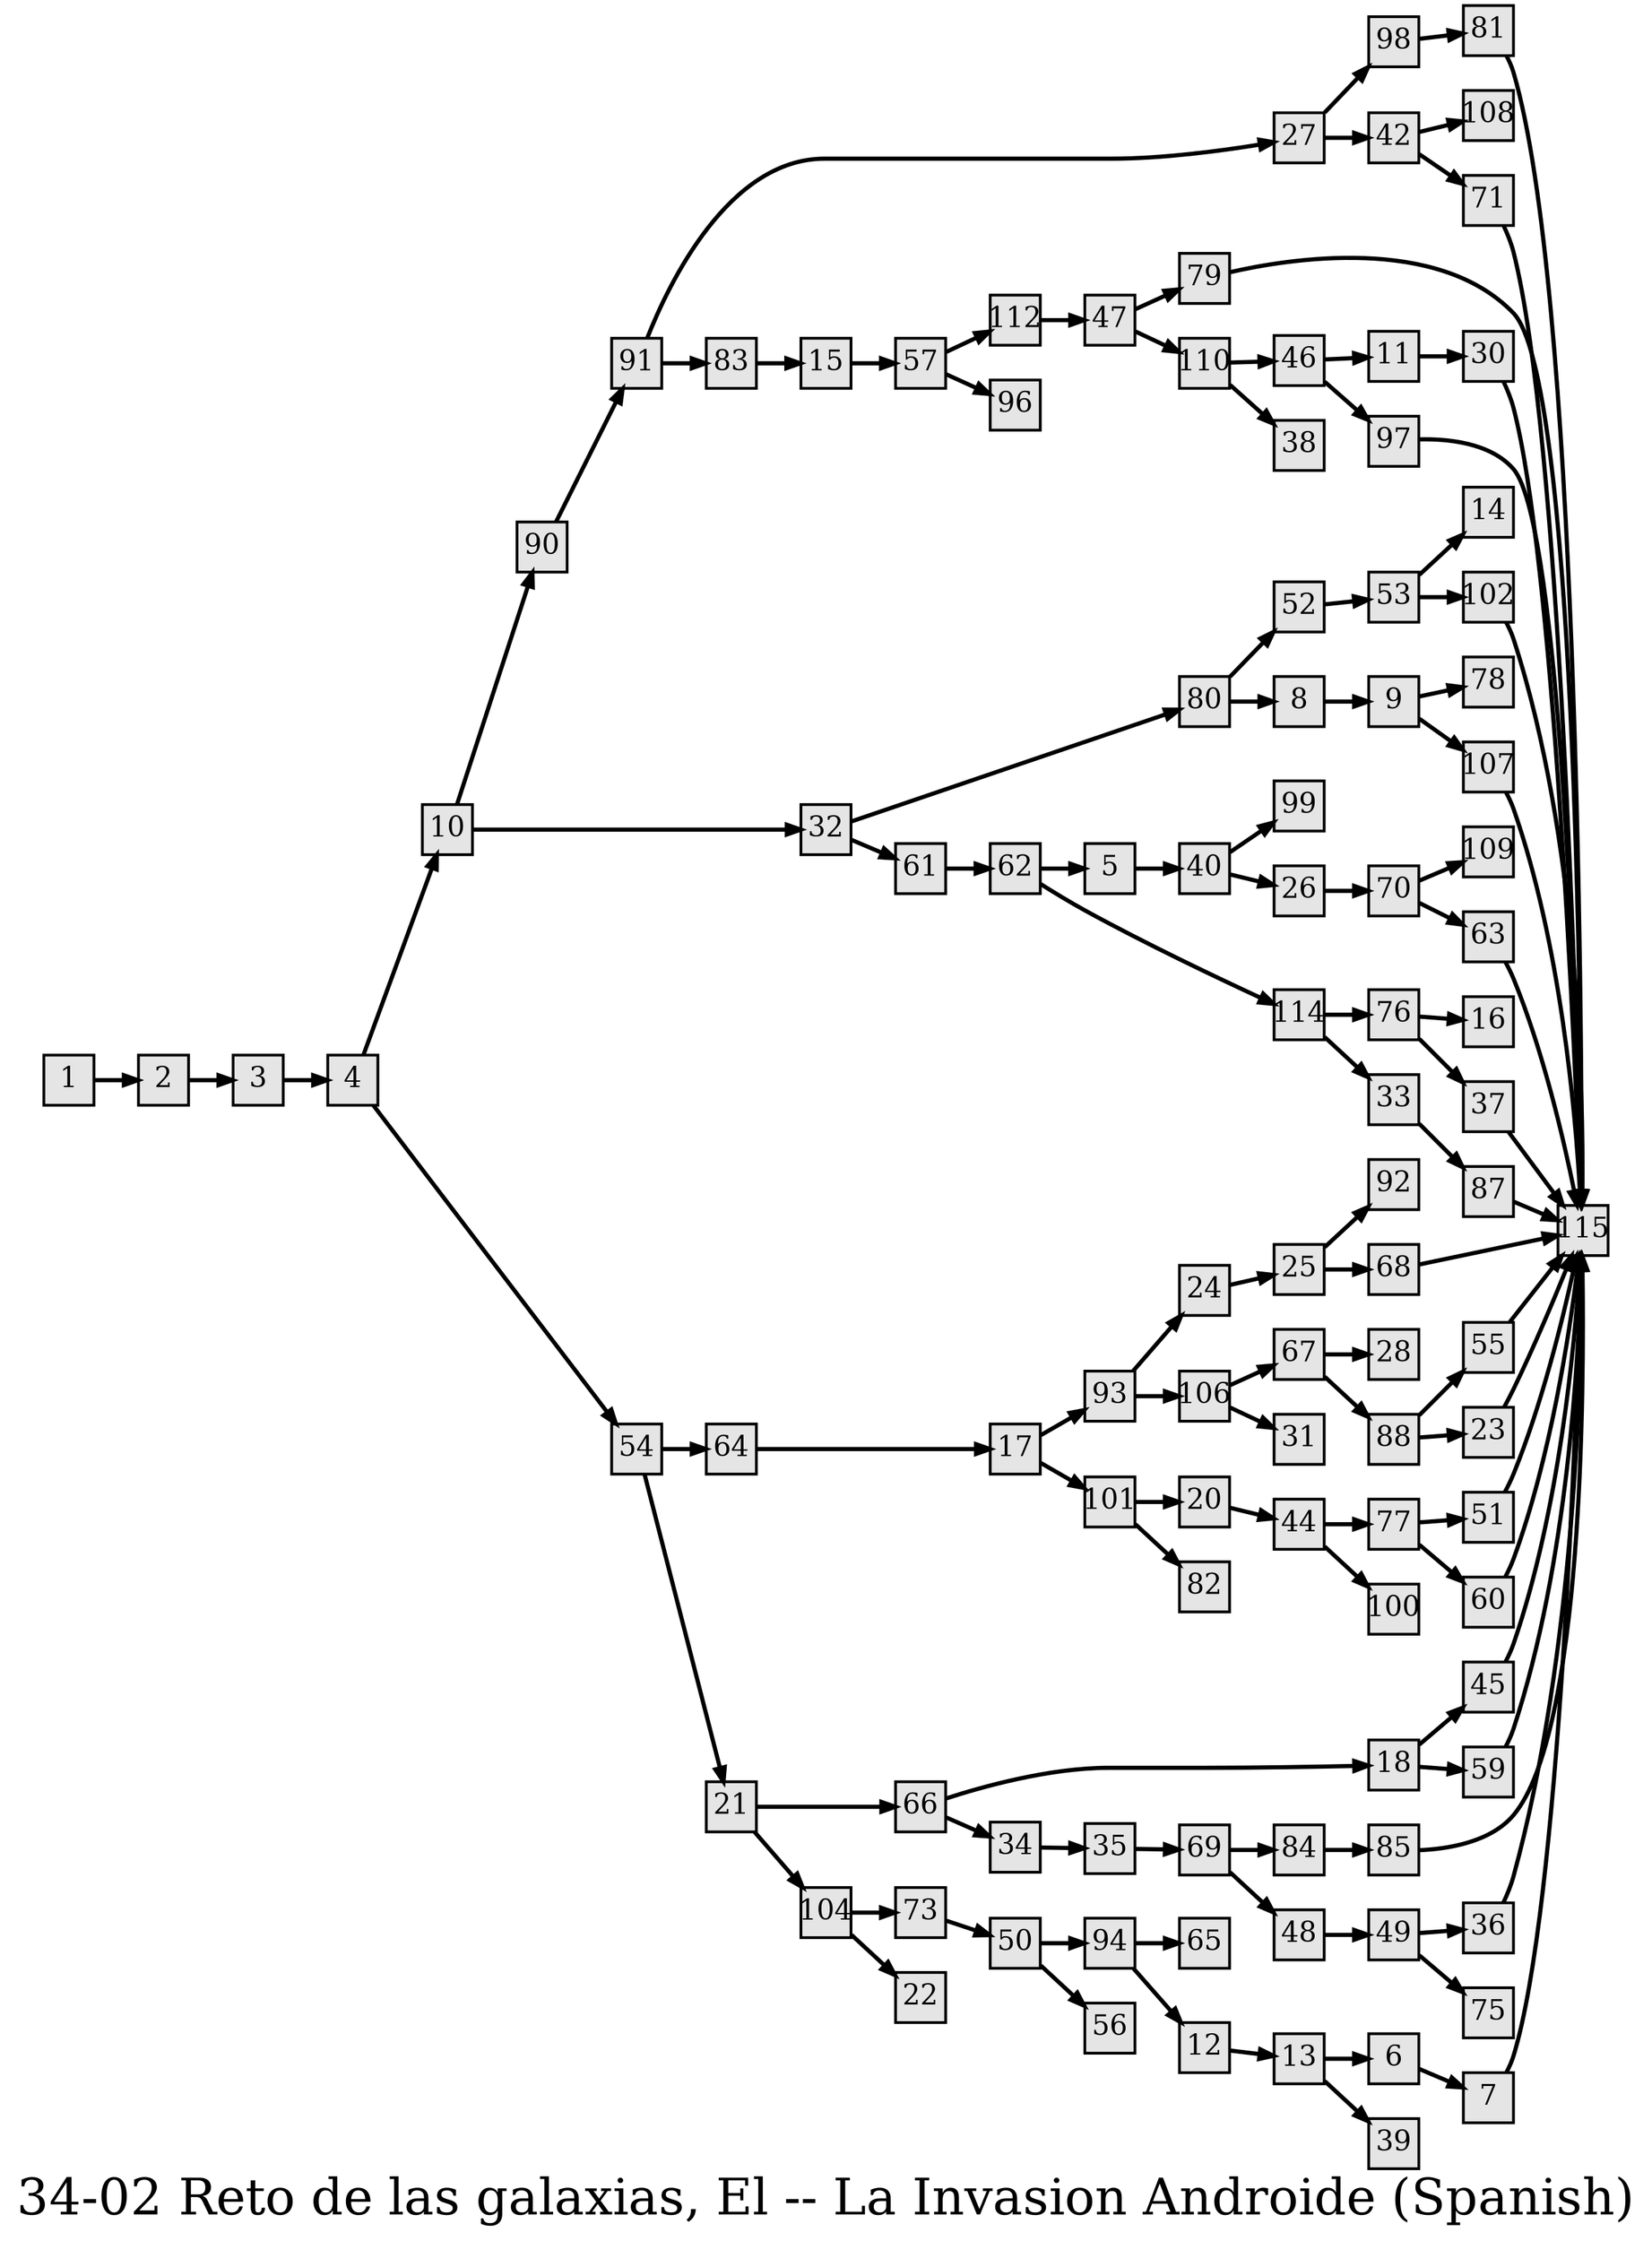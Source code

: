 digraph g{
  graph [ label="34-02 Reto de las galaxias, El -- La Invasion Androide (Spanish)" rankdir=LR, ordering=out, fontsize=36, nodesep="0.35", ranksep="0.45"];
  node  [shape=rect, penwidth=2, fontsize=20, style=filled, fillcolor=grey90, margin="0,0", labelfloat=true, regular=true, fixedsize=true];
  edge  [labelfloat=true, penwidth=3, fontsize=12];
  1 -> 2;
  2 -> 3;
  3 -> 4;
  4 -> 10;
  4 -> 54;
  5 -> 40;
  6 -> 7;
  7 -> 115;
  8 -> 9;
  9 -> 78;
  9 -> 107;
  10 -> 90;
  10 -> 32;
  11 -> 30;
  12 -> 13;
  13 -> 6;
  13 -> 39;
  15 -> 57;
  17 -> 93;
  17 -> 101;
  18 -> 45;
  18 -> 59;
  20 -> 44;
  21 -> 66;
  21 -> 104;
  23 -> 115;
  24 -> 25;
  25 -> 92;
  25 -> 68;
  26 -> 70;
  27 -> 98;
  27 -> 42;
  30 -> 115;
  32 -> 80;
  32 -> 61;
  33 -> 87;
  34 -> 35;
  35 -> 69;
  36 -> 115;
  37 -> 115;
  40 -> 99;
  40 -> 26;
  42 -> 108;
  42 -> 71;
  44 -> 77;
  44 -> 100;
  45 -> 115;
  46 -> 11;
  46 -> 97;
  47 -> 79;
  47 -> 110;
  48 -> 49;
  49 -> 36;
  49 -> 75;
  50 -> 94;
  50 -> 56;
  51 -> 115;
  52 -> 53;
  53 -> 14;
  53 -> 102;
  54 -> 64;
  54 -> 21;
  55 -> 115;
  57 -> 112;
  57 -> 96;
  59 -> 115;
  60 -> 115;
  61 -> 62;
  62 -> 5;
  62 -> 114;
  63 -> 115;
  64 -> 17;
  66 -> 18;
  66 -> 34;
  67 -> 28;
  67 -> 88;
  68 -> 115;
  69 -> 84;
  69 -> 48;
  70 -> 109;
  70 -> 63;
  71 -> 115;
  73 -> 50;
  76 -> 16;
  76 -> 37;
  77 -> 51;
  77 -> 60;
  79 -> 115;
  80 -> 52;
  80 -> 8;
  81 -> 115;
  83 -> 15;
  84 -> 85;
  85 -> 115;
  87 -> 115;
  88 -> 55;
  88 -> 23;
  90 -> 91;
  91 -> 27;
  91 -> 83;
  93 -> 24;
  93 -> 106;
  94 -> 65;
  94 -> 12;
  97 -> 115;
  98 -> 81;
  101 -> 20;
  101 -> 82;
  102 -> 115;
  104 -> 73;
  104 -> 22;
  106 -> 67;
  106 -> 31;
  107 -> 115;
  110 -> 46;
  110 -> 38;
  112 -> 47;
  114 -> 76;
  114 -> 33;
}

